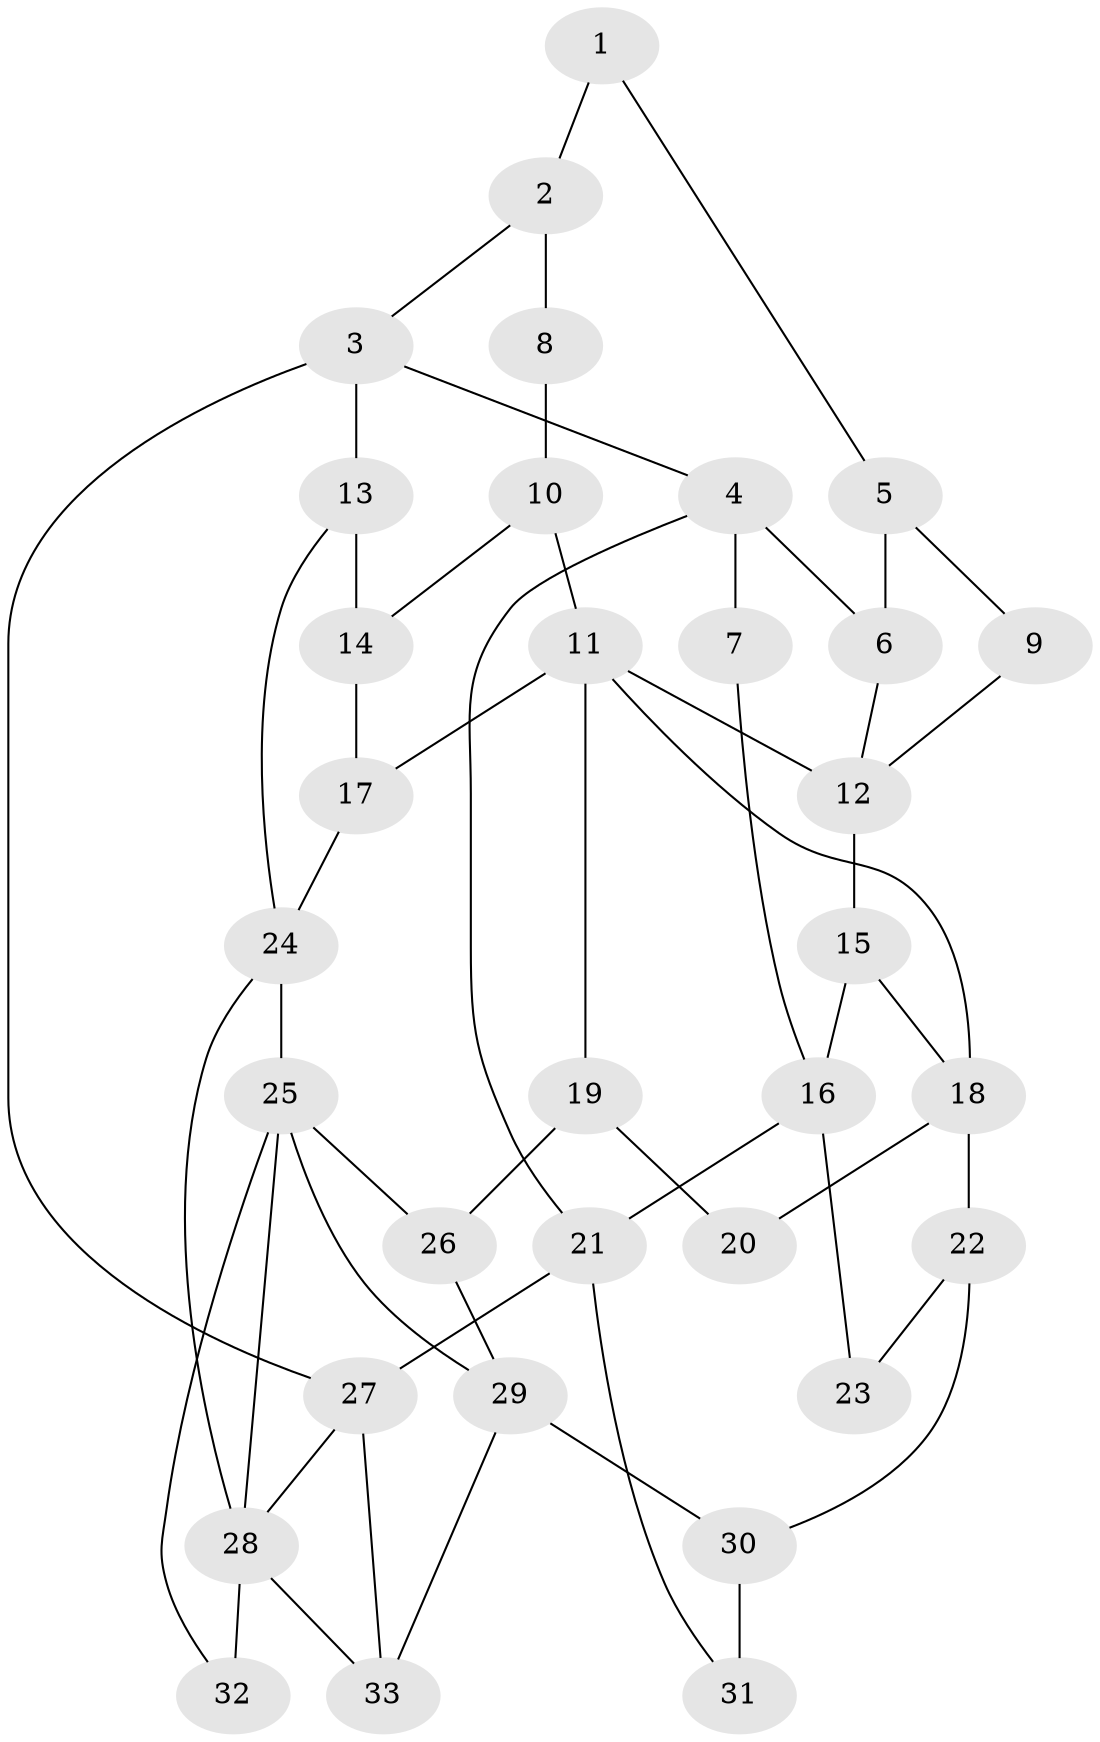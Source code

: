 // original degree distribution, {4: 0.24242424242424243, 5: 0.4696969696969697, 6: 0.24242424242424243, 3: 0.045454545454545456}
// Generated by graph-tools (version 1.1) at 2025/38/03/09/25 02:38:45]
// undirected, 33 vertices, 53 edges
graph export_dot {
graph [start="1"]
  node [color=gray90,style=filled];
  1;
  2;
  3;
  4;
  5;
  6;
  7;
  8;
  9;
  10;
  11;
  12;
  13;
  14;
  15;
  16;
  17;
  18;
  19;
  20;
  21;
  22;
  23;
  24;
  25;
  26;
  27;
  28;
  29;
  30;
  31;
  32;
  33;
  1 -- 2 [weight=1.0];
  1 -- 5 [weight=1.0];
  2 -- 3 [weight=1.0];
  2 -- 8 [weight=1.0];
  3 -- 4 [weight=1.0];
  3 -- 13 [weight=1.0];
  3 -- 27 [weight=1.0];
  4 -- 6 [weight=1.0];
  4 -- 7 [weight=2.0];
  4 -- 21 [weight=1.0];
  5 -- 6 [weight=1.0];
  5 -- 9 [weight=1.0];
  6 -- 12 [weight=1.0];
  7 -- 16 [weight=1.0];
  8 -- 10 [weight=1.0];
  9 -- 12 [weight=1.0];
  10 -- 11 [weight=1.0];
  10 -- 14 [weight=1.0];
  11 -- 12 [weight=2.0];
  11 -- 17 [weight=1.0];
  11 -- 18 [weight=1.0];
  11 -- 19 [weight=1.0];
  12 -- 15 [weight=2.0];
  13 -- 14 [weight=1.0];
  13 -- 24 [weight=1.0];
  14 -- 17 [weight=1.0];
  15 -- 16 [weight=2.0];
  15 -- 18 [weight=1.0];
  16 -- 21 [weight=1.0];
  16 -- 23 [weight=2.0];
  17 -- 24 [weight=1.0];
  18 -- 20 [weight=2.0];
  18 -- 22 [weight=2.0];
  19 -- 20 [weight=1.0];
  19 -- 26 [weight=1.0];
  21 -- 27 [weight=1.0];
  21 -- 31 [weight=1.0];
  22 -- 23 [weight=2.0];
  22 -- 30 [weight=2.0];
  24 -- 25 [weight=2.0];
  24 -- 28 [weight=1.0];
  25 -- 26 [weight=1.0];
  25 -- 28 [weight=1.0];
  25 -- 29 [weight=1.0];
  25 -- 32 [weight=1.0];
  26 -- 29 [weight=1.0];
  27 -- 28 [weight=1.0];
  27 -- 33 [weight=1.0];
  28 -- 32 [weight=2.0];
  28 -- 33 [weight=1.0];
  29 -- 30 [weight=2.0];
  29 -- 33 [weight=1.0];
  30 -- 31 [weight=2.0];
}
